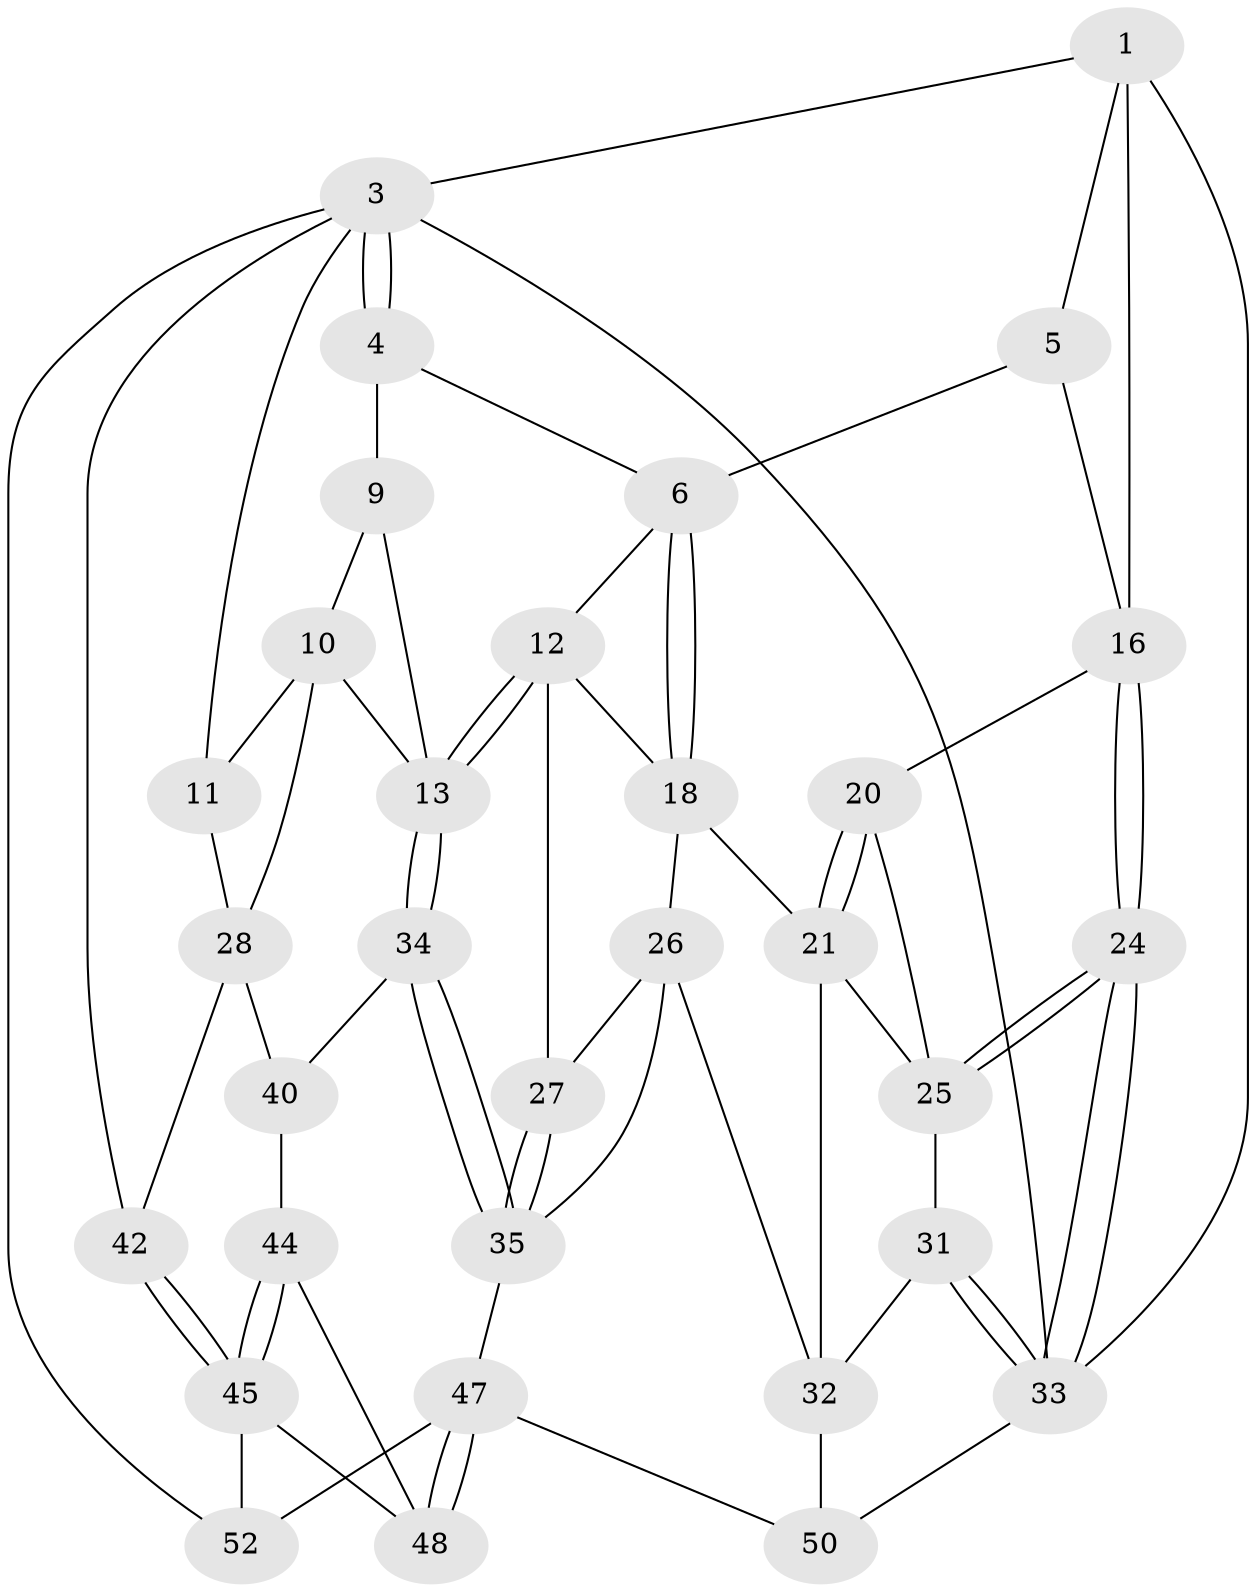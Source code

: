 // Generated by graph-tools (version 1.1) at 2025/24/03/03/25 07:24:33]
// undirected, 32 vertices, 72 edges
graph export_dot {
graph [start="1"]
  node [color=gray90,style=filled];
  1 [pos="+0.9610859598264578+0",super="+2"];
  3 [pos="+0+0",super="+43"];
  4 [pos="+0.37093443530939463+0",super="+8"];
  5 [pos="+0.7231192989046833+0.1707983149058205"];
  6 [pos="+0.6675937704883338+0.19341789592418926",super="+7"];
  9 [pos="+0.35098025940555233+0"];
  10 [pos="+0.22392534384821863+0.18256728986834994",super="+15"];
  11 [pos="+0+0"];
  12 [pos="+0.45316773998615395+0.3708860105579876",super="+19"];
  13 [pos="+0.39293005219851046+0.45576600692912106",super="+14"];
  16 [pos="+1+0.12032586846806227",super="+17"];
  18 [pos="+0.6984331821972805+0.33613946203935074",super="+23"];
  20 [pos="+0.9028465349993466+0.31973166592455454"];
  21 [pos="+0.8503464466473466+0.3885655191876613",super="+22"];
  24 [pos="+1+0.5698733038553248"];
  25 [pos="+0.9831947592804386+0.44930029195240007",super="+30"];
  26 [pos="+0.7445101386790041+0.4604177565850414",super="+37"];
  27 [pos="+0.630064887780283+0.44709545117270333"];
  28 [pos="+0+0.37715826563087396",super="+29"];
  31 [pos="+0.9816142751890393+0.6966667238506343"];
  32 [pos="+0.8678445221879465+0.7036564972580656",super="+36"];
  33 [pos="+1+0.720310619593912",super="+39"];
  34 [pos="+0.4005917524328466+0.48699854762252165"];
  35 [pos="+0.5017502243947608+0.577973170147091",super="+38"];
  40 [pos="+0.2721206049805554+0.5903969427584042",super="+41"];
  42 [pos="+0+0.7751561846427185"];
  44 [pos="+0.0847858929257044+0.7234349092276481",super="+46"];
  45 [pos="+0.06414632119200186+0.7649447395056785",super="+49"];
  47 [pos="+0.5105041541578128+0.8832237068542609",super="+51"];
  48 [pos="+0.28024708838419965+0.8300407819131476"];
  50 [pos="+0.9568777549541696+1"];
  52 [pos="+0.0098141939549877+1"];
  1 -- 5;
  1 -- 16;
  1 -- 3;
  1 -- 33;
  3 -- 4;
  3 -- 4;
  3 -- 11;
  3 -- 42;
  3 -- 52;
  3 -- 33;
  4 -- 9;
  4 -- 6;
  5 -- 6;
  5 -- 16;
  6 -- 18;
  6 -- 18;
  6 -- 12;
  9 -- 10;
  9 -- 13;
  10 -- 11;
  10 -- 28;
  10 -- 13;
  11 -- 28;
  12 -- 13;
  12 -- 13;
  12 -- 18;
  12 -- 27;
  13 -- 34;
  13 -- 34;
  16 -- 24;
  16 -- 24;
  16 -- 20;
  18 -- 26;
  18 -- 21;
  20 -- 21;
  20 -- 21;
  20 -- 25;
  21 -- 32;
  21 -- 25;
  24 -- 25;
  24 -- 25;
  24 -- 33;
  24 -- 33;
  25 -- 31;
  26 -- 27;
  26 -- 35;
  26 -- 32;
  27 -- 35;
  27 -- 35;
  28 -- 42;
  28 -- 40;
  31 -- 32;
  31 -- 33;
  31 -- 33;
  32 -- 50;
  33 -- 50;
  34 -- 35;
  34 -- 35;
  34 -- 40;
  35 -- 47;
  40 -- 44 [weight=2];
  42 -- 45;
  42 -- 45;
  44 -- 45;
  44 -- 45;
  44 -- 48;
  45 -- 48;
  45 -- 52;
  47 -- 48;
  47 -- 48;
  47 -- 50;
  47 -- 52;
}
